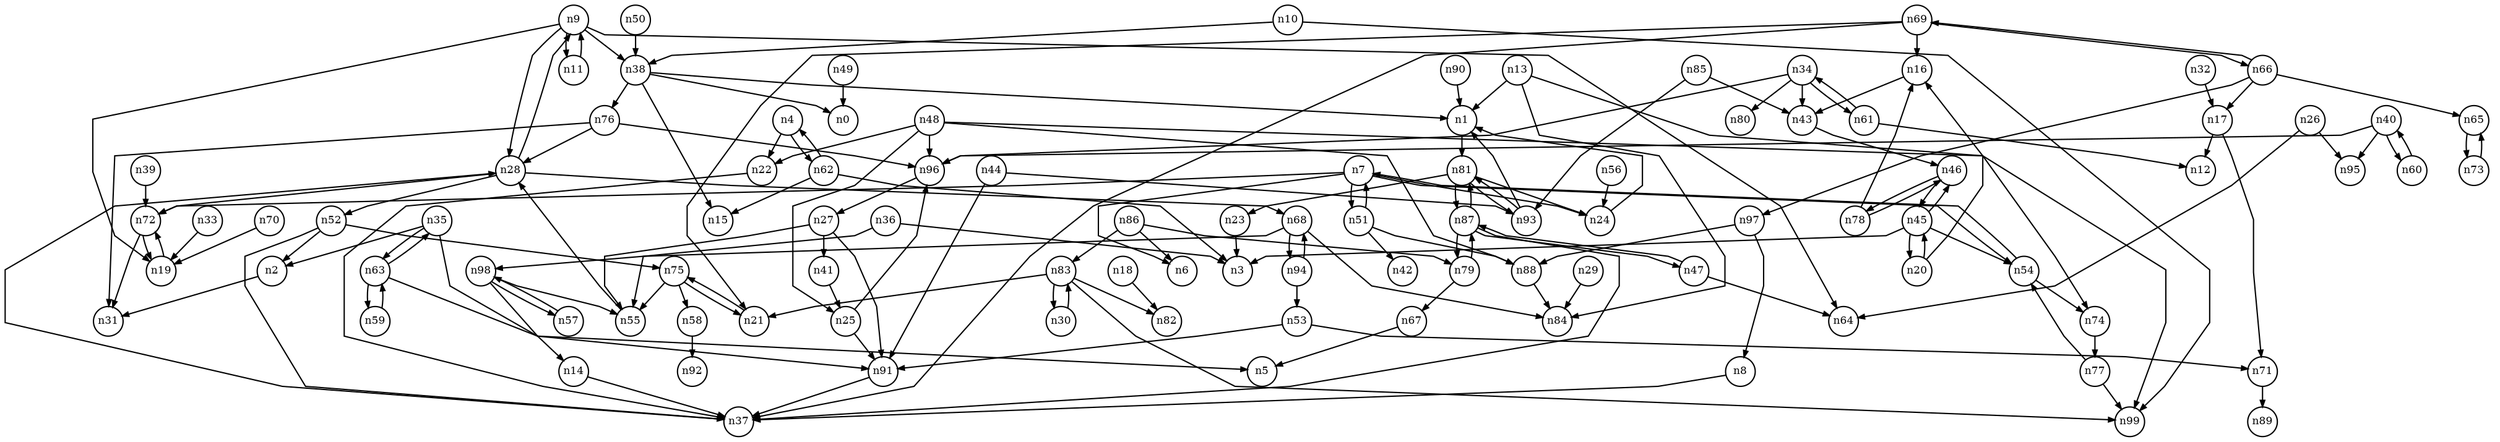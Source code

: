 digraph G{
splines=polyline;
ranksep=0.22;
nodesep=0.22;
nodesize=0.32;
fontsize=8
edge [arrowsize=0.5]
node [fontsize=8 shape=circle width=0.32 fixedsize=shape];

n2 -> n31
n22 -> n37
n4 -> n22
n4 -> n62
n7 -> n6
n7 -> n24
n7 -> n54
n7 -> n72
n7 -> n51
n24 -> n1
n54 -> n74
n54 -> n7
n72 -> n31
n72 -> n19
n37 -> n28
n8 -> n37
n11 -> n9
n9 -> n11
n9 -> n19
n9 -> n38
n9 -> n64
n9 -> n28
n19 -> n72
n38 -> n0
n38 -> n1
n38 -> n15
n38 -> n76
n10 -> n38
n10 -> n99
n1 -> n81
n13 -> n1
n13 -> n74
n13 -> n84
n74 -> n77
n14 -> n37
n43 -> n46
n16 -> n43
n17 -> n12
n17 -> n71
n71 -> n89
n18 -> n82
n20 -> n16
n20 -> n45
n23 -> n3
n91 -> n37
n25 -> n91
n25 -> n96
n96 -> n27
n26 -> n64
n26 -> n95
n41 -> n25
n27 -> n41
n27 -> n55
n27 -> n91
n55 -> n28
n28 -> n9
n28 -> n52
n28 -> n68
n28 -> n72
n52 -> n2
n52 -> n37
n52 -> n75
n68 -> n84
n68 -> n98
n68 -> n94
n29 -> n84
n32 -> n17
n33 -> n19
n34 -> n43
n34 -> n80
n34 -> n96
n34 -> n61
n35 -> n2
n35 -> n91
n35 -> n63
n36 -> n3
n36 -> n55
n76 -> n31
n76 -> n96
n76 -> n28
n39 -> n72
n60 -> n40
n40 -> n60
n40 -> n95
n40 -> n96
n44 -> n91
n44 -> n93
n93 -> n1
n93 -> n81
n45 -> n3
n45 -> n20
n45 -> n46
n45 -> n54
n46 -> n78
n46 -> n45
n78 -> n16
n78 -> n46
n47 -> n64
n47 -> n87
n48 -> n22
n48 -> n25
n48 -> n88
n48 -> n96
n48 -> n99
n88 -> n84
n49 -> n0
n50 -> n38
n51 -> n7
n51 -> n42
n51 -> n88
n75 -> n21
n75 -> n55
n75 -> n58
n53 -> n71
n53 -> n91
n56 -> n24
n58 -> n92
n61 -> n12
n61 -> n34
n62 -> n3
n62 -> n4
n62 -> n15
n63 -> n5
n63 -> n35
n63 -> n59
n59 -> n63
n66 -> n17
n66 -> n65
n66 -> n69
n66 -> n97
n65 -> n73
n69 -> n16
n69 -> n21
n69 -> n37
n69 -> n66
n97 -> n8
n97 -> n88
n67 -> n5
n98 -> n14
n98 -> n55
n98 -> n57
n21 -> n75
n70 -> n19
n73 -> n65
n77 -> n54
n77 -> n99
n79 -> n67
n79 -> n87
n81 -> n23
n81 -> n24
n81 -> n93
n81 -> n87
n83 -> n21
n83 -> n30
n83 -> n82
n83 -> n99
n30 -> n83
n85 -> n43
n85 -> n93
n86 -> n6
n86 -> n79
n86 -> n83
n87 -> n37
n87 -> n47
n87 -> n79
n87 -> n81
n90 -> n1
n94 -> n53
n94 -> n68
n57 -> n98
}
